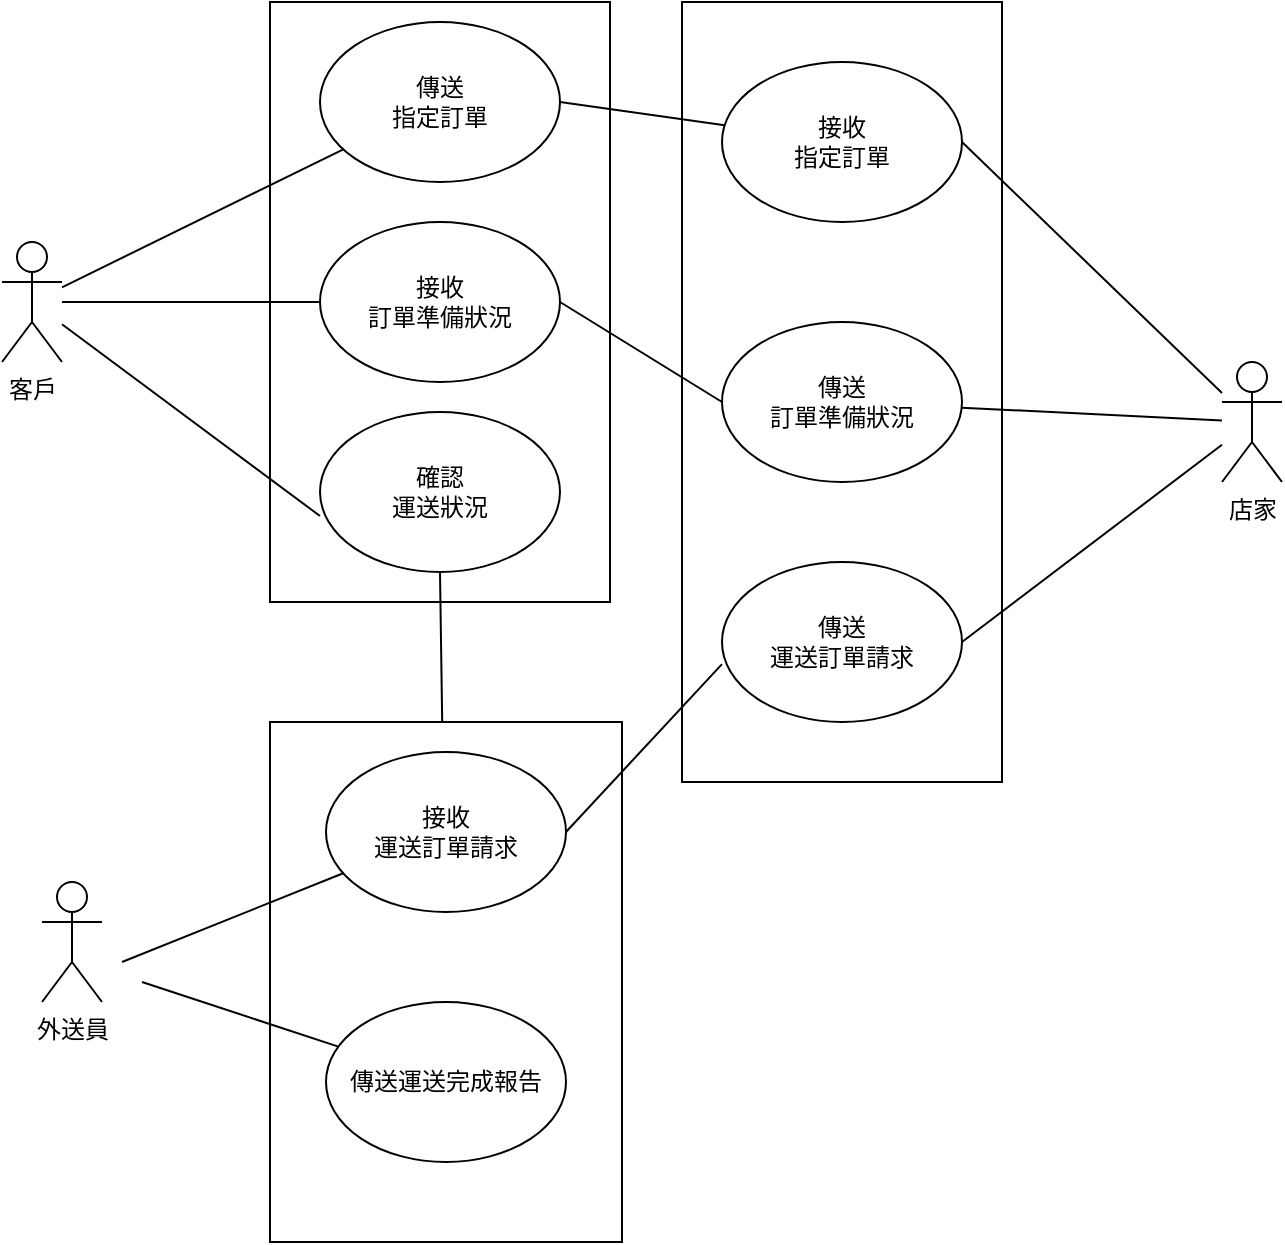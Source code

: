 <mxfile>
    <diagram id="wwYnvhjca9WOicDE9uTx" name="第1頁">
        <mxGraphModel dx="2650" dy="891" grid="1" gridSize="10" guides="1" tooltips="1" connect="1" arrows="1" fold="1" page="1" pageScale="1" pageWidth="827" pageHeight="1169" math="0" shadow="0">
            <root>
                <mxCell id="0"/>
                <mxCell id="1" parent="0"/>
                <mxCell id="2" value="客戶" style="shape=umlActor;verticalLabelPosition=bottom;verticalAlign=top;html=1;outlineConnect=0;" parent="1" vertex="1">
                    <mxGeometry x="110" y="180" width="30" height="60" as="geometry"/>
                </mxCell>
                <mxCell id="3" value="" style="rounded=0;whiteSpace=wrap;html=1;" parent="1" vertex="1">
                    <mxGeometry x="244" y="60" width="170" height="300" as="geometry"/>
                </mxCell>
                <mxCell id="4" value="傳送&lt;br&gt;指定訂單" style="ellipse;whiteSpace=wrap;html=1;" parent="1" vertex="1">
                    <mxGeometry x="269" y="70" width="120" height="80" as="geometry"/>
                </mxCell>
                <mxCell id="30" style="edgeStyle=none;html=1;" parent="1" source="5" edge="1">
                    <mxGeometry relative="1" as="geometry">
                        <mxPoint x="450" y="255" as="targetPoint"/>
                    </mxGeometry>
                </mxCell>
                <mxCell id="5" value="" style="rounded=0;whiteSpace=wrap;html=1;" parent="1" vertex="1">
                    <mxGeometry x="450" y="60" width="160" height="390" as="geometry"/>
                </mxCell>
                <mxCell id="6" value="店家" style="shape=umlActor;verticalLabelPosition=bottom;verticalAlign=top;html=1;outlineConnect=0;" parent="1" vertex="1">
                    <mxGeometry x="720" y="240" width="30" height="60" as="geometry"/>
                </mxCell>
                <mxCell id="7" value="接收&lt;br&gt;指定訂單" style="ellipse;whiteSpace=wrap;html=1;" parent="1" vertex="1">
                    <mxGeometry x="470" y="90" width="120" height="80" as="geometry"/>
                </mxCell>
                <mxCell id="8" value="" style="endArrow=none;html=1;" parent="1" source="2" target="4" edge="1">
                    <mxGeometry width="50" height="50" relative="1" as="geometry">
                        <mxPoint x="390" y="340" as="sourcePoint"/>
                        <mxPoint x="440" y="290" as="targetPoint"/>
                    </mxGeometry>
                </mxCell>
                <mxCell id="9" value="" style="endArrow=none;html=1;entryX=1;entryY=0.5;entryDx=0;entryDy=0;" parent="1" source="7" target="4" edge="1">
                    <mxGeometry width="50" height="50" relative="1" as="geometry">
                        <mxPoint x="390" y="340" as="sourcePoint"/>
                        <mxPoint x="440" y="290" as="targetPoint"/>
                    </mxGeometry>
                </mxCell>
                <mxCell id="10" value="" style="endArrow=none;html=1;entryX=1;entryY=0.5;entryDx=0;entryDy=0;" parent="1" source="6" target="7" edge="1">
                    <mxGeometry width="50" height="50" relative="1" as="geometry">
                        <mxPoint x="390" y="340" as="sourcePoint"/>
                        <mxPoint x="440" y="290" as="targetPoint"/>
                    </mxGeometry>
                </mxCell>
                <mxCell id="11" value="傳送&lt;br&gt;訂單準備狀況" style="ellipse;whiteSpace=wrap;html=1;" parent="1" vertex="1">
                    <mxGeometry x="470" y="220" width="120" height="80" as="geometry"/>
                </mxCell>
                <mxCell id="12" value="接收&lt;br&gt;訂單準備狀況" style="ellipse;whiteSpace=wrap;html=1;" parent="1" vertex="1">
                    <mxGeometry x="269" y="170" width="120" height="80" as="geometry"/>
                </mxCell>
                <mxCell id="14" value="傳送&lt;br&gt;運送訂單請求" style="ellipse;whiteSpace=wrap;html=1;" parent="1" vertex="1">
                    <mxGeometry x="470" y="340" width="120" height="80" as="geometry"/>
                </mxCell>
                <mxCell id="16" value="" style="endArrow=none;html=1;" parent="1" source="11" target="6" edge="1">
                    <mxGeometry width="50" height="50" relative="1" as="geometry">
                        <mxPoint x="390" y="340" as="sourcePoint"/>
                        <mxPoint x="440" y="290" as="targetPoint"/>
                    </mxGeometry>
                </mxCell>
                <mxCell id="17" value="" style="endArrow=none;html=1;exitX=1;exitY=0.5;exitDx=0;exitDy=0;" parent="1" source="14" target="6" edge="1">
                    <mxGeometry width="50" height="50" relative="1" as="geometry">
                        <mxPoint x="390" y="340" as="sourcePoint"/>
                        <mxPoint x="760" y="300" as="targetPoint"/>
                    </mxGeometry>
                </mxCell>
                <mxCell id="18" value="" style="endArrow=none;html=1;entryX=0;entryY=0.5;entryDx=0;entryDy=0;exitX=1;exitY=0.5;exitDx=0;exitDy=0;" parent="1" source="12" target="11" edge="1">
                    <mxGeometry width="50" height="50" relative="1" as="geometry">
                        <mxPoint x="390" y="340" as="sourcePoint"/>
                        <mxPoint x="440" y="290" as="targetPoint"/>
                    </mxGeometry>
                </mxCell>
                <mxCell id="19" value="" style="endArrow=none;html=1;exitX=0;exitY=0.5;exitDx=0;exitDy=0;" parent="1" source="12" target="2" edge="1">
                    <mxGeometry width="50" height="50" relative="1" as="geometry">
                        <mxPoint x="260" y="240" as="sourcePoint"/>
                        <mxPoint x="440" y="290" as="targetPoint"/>
                    </mxGeometry>
                </mxCell>
                <mxCell id="20" value="" style="rounded=0;whiteSpace=wrap;html=1;" parent="1" vertex="1">
                    <mxGeometry x="244" y="420" width="176" height="260" as="geometry"/>
                </mxCell>
                <mxCell id="21" value="接收&lt;br&gt;運送訂單請求" style="ellipse;whiteSpace=wrap;html=1;" parent="1" vertex="1">
                    <mxGeometry x="272" y="435" width="120" height="80" as="geometry"/>
                </mxCell>
                <mxCell id="23" value="外送員" style="shape=umlActor;verticalLabelPosition=bottom;verticalAlign=top;html=1;outlineConnect=0;" parent="1" vertex="1">
                    <mxGeometry x="130" y="500" width="30" height="60" as="geometry"/>
                </mxCell>
                <mxCell id="24" value="" style="endArrow=none;html=1;" parent="1" source="21" edge="1">
                    <mxGeometry width="50" height="50" relative="1" as="geometry">
                        <mxPoint x="390" y="240" as="sourcePoint"/>
                        <mxPoint x="170" y="540" as="targetPoint"/>
                    </mxGeometry>
                </mxCell>
                <mxCell id="25" value="" style="endArrow=none;html=1;entryX=0;entryY=0.638;entryDx=0;entryDy=0;entryPerimeter=0;exitX=1;exitY=0.5;exitDx=0;exitDy=0;" parent="1" source="21" target="14" edge="1">
                    <mxGeometry width="50" height="50" relative="1" as="geometry">
                        <mxPoint x="390" y="240" as="sourcePoint"/>
                        <mxPoint x="440" y="190" as="targetPoint"/>
                    </mxGeometry>
                </mxCell>
                <mxCell id="28" value="確認&lt;br&gt;運送狀況" style="ellipse;whiteSpace=wrap;html=1;" parent="1" vertex="1">
                    <mxGeometry x="269" y="265" width="120" height="80" as="geometry"/>
                </mxCell>
                <mxCell id="29" value="" style="endArrow=none;html=1;entryX=0;entryY=0.65;entryDx=0;entryDy=0;entryPerimeter=0;" parent="1" source="2" target="28" edge="1">
                    <mxGeometry width="50" height="50" relative="1" as="geometry">
                        <mxPoint x="120" y="180" as="sourcePoint"/>
                        <mxPoint x="440" y="250" as="targetPoint"/>
                    </mxGeometry>
                </mxCell>
                <mxCell id="31" value="傳送運送完成報告" style="ellipse;whiteSpace=wrap;html=1;" vertex="1" parent="1">
                    <mxGeometry x="272" y="560" width="120" height="80" as="geometry"/>
                </mxCell>
                <mxCell id="32" value="" style="endArrow=none;html=1;" edge="1" parent="1" source="31">
                    <mxGeometry width="50" height="50" relative="1" as="geometry">
                        <mxPoint x="290.592" y="505.626" as="sourcePoint"/>
                        <mxPoint x="180" y="550" as="targetPoint"/>
                    </mxGeometry>
                </mxCell>
                <mxCell id="33" value="" style="endArrow=none;html=1;entryX=0.5;entryY=1;entryDx=0;entryDy=0;" edge="1" parent="1" source="20" target="28">
                    <mxGeometry width="50" height="50" relative="1" as="geometry">
                        <mxPoint x="430" y="490" as="sourcePoint"/>
                        <mxPoint x="480" y="440" as="targetPoint"/>
                    </mxGeometry>
                </mxCell>
            </root>
        </mxGraphModel>
    </diagram>
</mxfile>